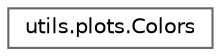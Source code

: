 digraph "Graphical Class Hierarchy"
{
 // LATEX_PDF_SIZE
  bgcolor="transparent";
  edge [fontname=Helvetica,fontsize=10,labelfontname=Helvetica,labelfontsize=10];
  node [fontname=Helvetica,fontsize=10,shape=box,height=0.2,width=0.4];
  rankdir="LR";
  Node0 [id="Node000000",label="utils.plots.Colors",height=0.2,width=0.4,color="grey40", fillcolor="white", style="filled",URL="$classutils_1_1plots_1_1_colors.html",tooltip=" "];
}
